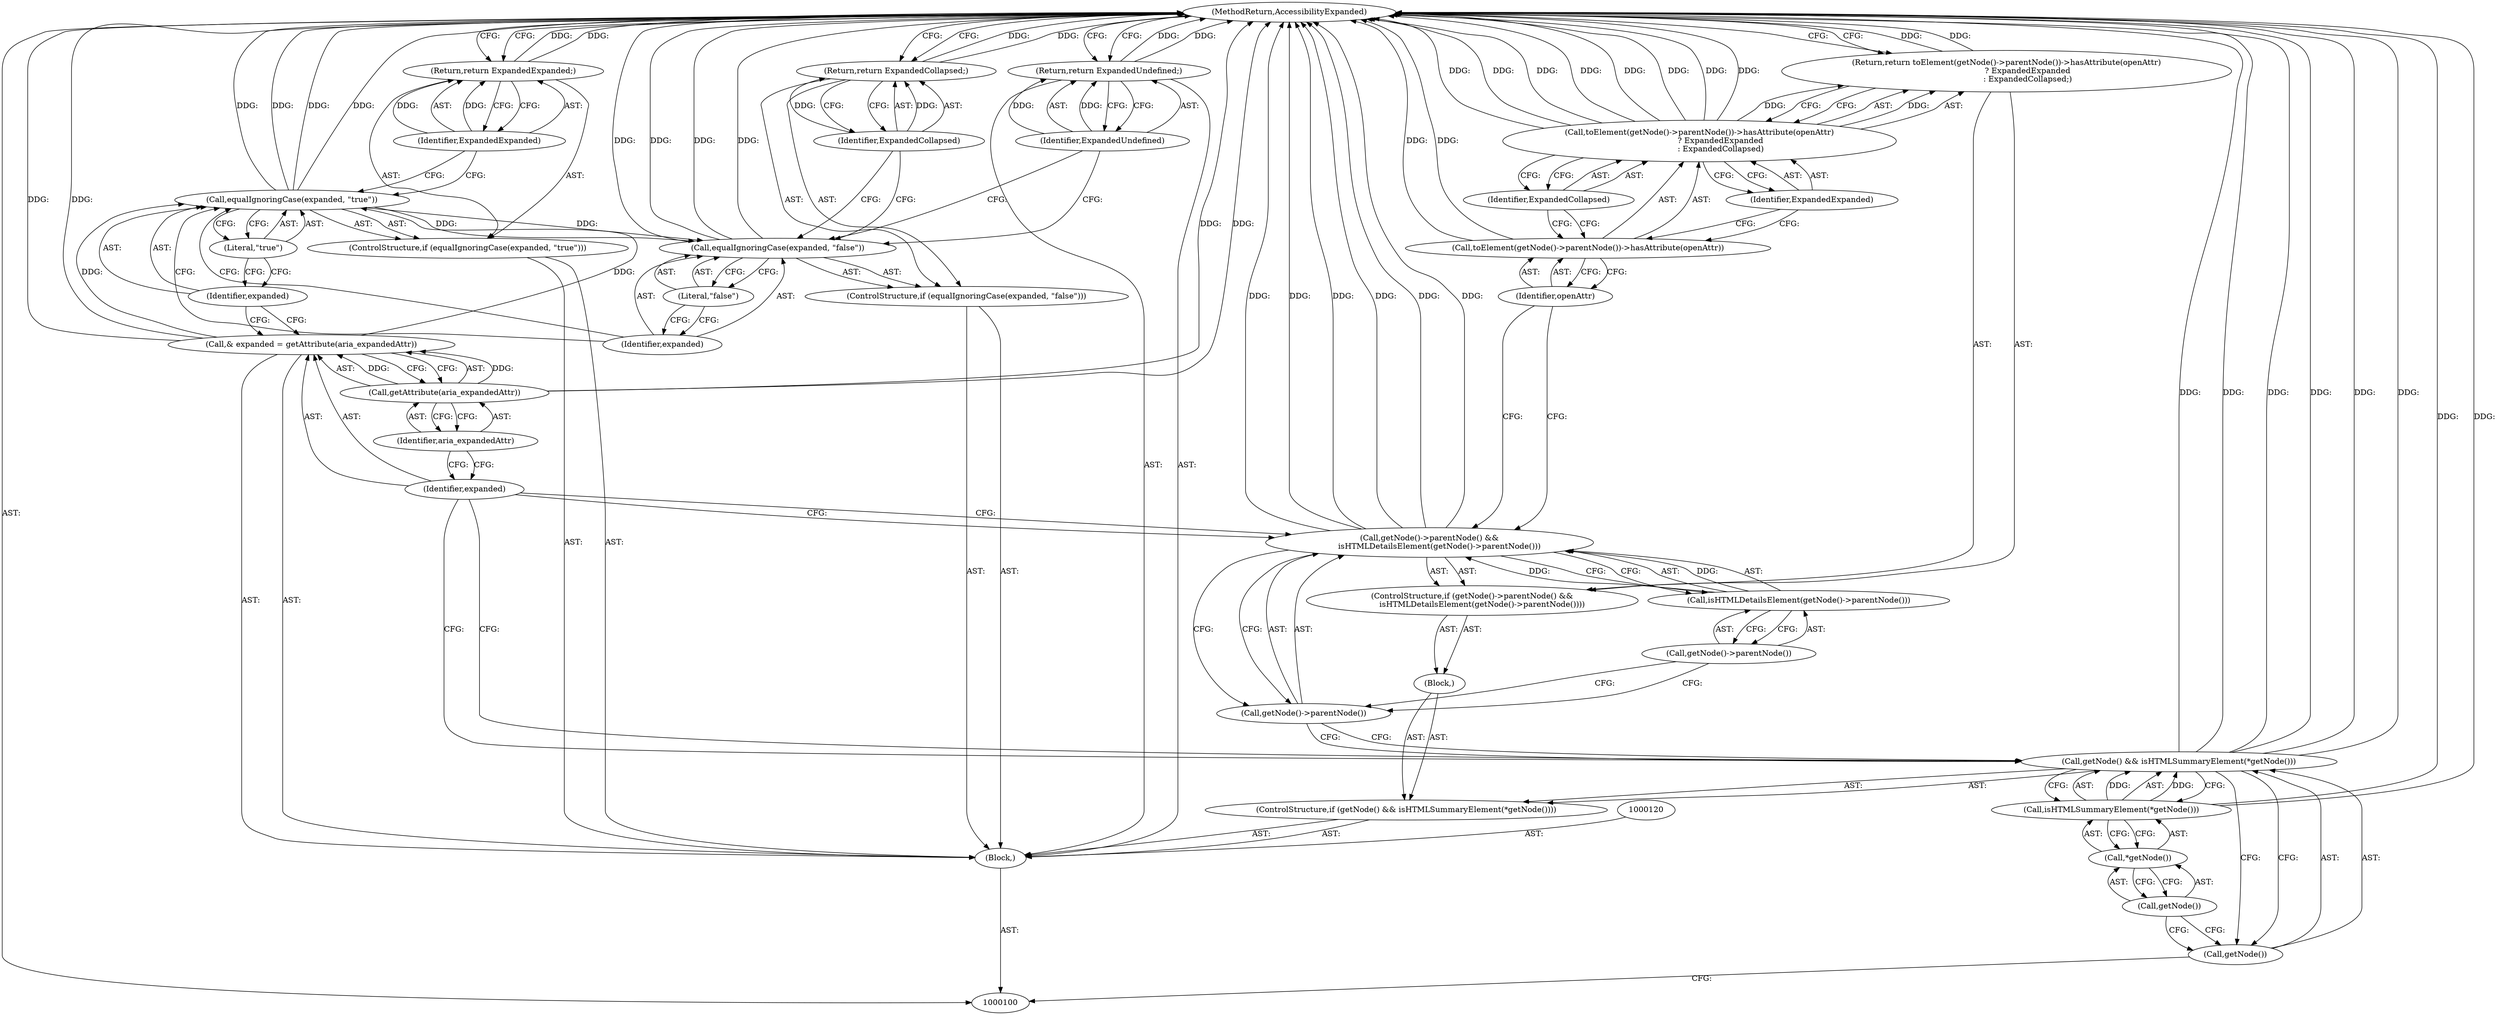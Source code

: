 digraph "1_Chrome_d27468a832d5316884bd02f459cbf493697fd7e1_13" {
"1000139" [label="(MethodReturn,AccessibilityExpanded)"];
"1000101" [label="(Block,)"];
"1000121" [label="(Call,& expanded = getAttribute(aria_expandedAttr))"];
"1000122" [label="(Identifier,expanded)"];
"1000123" [label="(Call,getAttribute(aria_expandedAttr))"];
"1000124" [label="(Identifier,aria_expandedAttr)"];
"1000125" [label="(ControlStructure,if (equalIgnoringCase(expanded, \"true\")))"];
"1000127" [label="(Identifier,expanded)"];
"1000128" [label="(Literal,\"true\")"];
"1000126" [label="(Call,equalIgnoringCase(expanded, \"true\"))"];
"1000130" [label="(Identifier,ExpandedExpanded)"];
"1000129" [label="(Return,return ExpandedExpanded;)"];
"1000131" [label="(ControlStructure,if (equalIgnoringCase(expanded, \"false\")))"];
"1000133" [label="(Identifier,expanded)"];
"1000134" [label="(Literal,\"false\")"];
"1000132" [label="(Call,equalIgnoringCase(expanded, \"false\"))"];
"1000136" [label="(Identifier,ExpandedCollapsed)"];
"1000135" [label="(Return,return ExpandedCollapsed;)"];
"1000138" [label="(Identifier,ExpandedUndefined)"];
"1000137" [label="(Return,return ExpandedUndefined;)"];
"1000105" [label="(Call,isHTMLSummaryElement(*getNode()))"];
"1000102" [label="(ControlStructure,if (getNode() && isHTMLSummaryElement(*getNode())))"];
"1000106" [label="(Call,*getNode())"];
"1000107" [label="(Call,getNode())"];
"1000108" [label="(Block,)"];
"1000103" [label="(Call,getNode() && isHTMLSummaryElement(*getNode()))"];
"1000104" [label="(Call,getNode())"];
"1000109" [label="(ControlStructure,if (getNode()->parentNode() &&\n        isHTMLDetailsElement(getNode()->parentNode())))"];
"1000110" [label="(Call,getNode()->parentNode() &&\n        isHTMLDetailsElement(getNode()->parentNode()))"];
"1000111" [label="(Call,getNode()->parentNode())"];
"1000113" [label="(Call,getNode()->parentNode())"];
"1000112" [label="(Call,isHTMLDetailsElement(getNode()->parentNode()))"];
"1000115" [label="(Call,toElement(getNode()->parentNode())->hasAttribute(openAttr)\n                 ? ExpandedExpanded\n                 : ExpandedCollapsed)"];
"1000116" [label="(Call,toElement(getNode()->parentNode())->hasAttribute(openAttr))"];
"1000114" [label="(Return,return toElement(getNode()->parentNode())->hasAttribute(openAttr)\n                 ? ExpandedExpanded\n                 : ExpandedCollapsed;)"];
"1000117" [label="(Identifier,openAttr)"];
"1000118" [label="(Identifier,ExpandedExpanded)"];
"1000119" [label="(Identifier,ExpandedCollapsed)"];
"1000139" -> "1000100"  [label="AST: "];
"1000139" -> "1000114"  [label="CFG: "];
"1000139" -> "1000129"  [label="CFG: "];
"1000139" -> "1000135"  [label="CFG: "];
"1000139" -> "1000137"  [label="CFG: "];
"1000116" -> "1000139"  [label="DDG: "];
"1000126" -> "1000139"  [label="DDG: "];
"1000126" -> "1000139"  [label="DDG: "];
"1000103" -> "1000139"  [label="DDG: "];
"1000103" -> "1000139"  [label="DDG: "];
"1000103" -> "1000139"  [label="DDG: "];
"1000115" -> "1000139"  [label="DDG: "];
"1000115" -> "1000139"  [label="DDG: "];
"1000115" -> "1000139"  [label="DDG: "];
"1000115" -> "1000139"  [label="DDG: "];
"1000110" -> "1000139"  [label="DDG: "];
"1000110" -> "1000139"  [label="DDG: "];
"1000110" -> "1000139"  [label="DDG: "];
"1000105" -> "1000139"  [label="DDG: "];
"1000123" -> "1000139"  [label="DDG: "];
"1000121" -> "1000139"  [label="DDG: "];
"1000132" -> "1000139"  [label="DDG: "];
"1000132" -> "1000139"  [label="DDG: "];
"1000135" -> "1000139"  [label="DDG: "];
"1000137" -> "1000139"  [label="DDG: "];
"1000129" -> "1000139"  [label="DDG: "];
"1000114" -> "1000139"  [label="DDG: "];
"1000101" -> "1000100"  [label="AST: "];
"1000102" -> "1000101"  [label="AST: "];
"1000120" -> "1000101"  [label="AST: "];
"1000121" -> "1000101"  [label="AST: "];
"1000125" -> "1000101"  [label="AST: "];
"1000131" -> "1000101"  [label="AST: "];
"1000137" -> "1000101"  [label="AST: "];
"1000121" -> "1000101"  [label="AST: "];
"1000121" -> "1000123"  [label="CFG: "];
"1000122" -> "1000121"  [label="AST: "];
"1000123" -> "1000121"  [label="AST: "];
"1000127" -> "1000121"  [label="CFG: "];
"1000121" -> "1000139"  [label="DDG: "];
"1000123" -> "1000121"  [label="DDG: "];
"1000121" -> "1000126"  [label="DDG: "];
"1000122" -> "1000121"  [label="AST: "];
"1000122" -> "1000110"  [label="CFG: "];
"1000122" -> "1000103"  [label="CFG: "];
"1000124" -> "1000122"  [label="CFG: "];
"1000123" -> "1000121"  [label="AST: "];
"1000123" -> "1000124"  [label="CFG: "];
"1000124" -> "1000123"  [label="AST: "];
"1000121" -> "1000123"  [label="CFG: "];
"1000123" -> "1000139"  [label="DDG: "];
"1000123" -> "1000121"  [label="DDG: "];
"1000124" -> "1000123"  [label="AST: "];
"1000124" -> "1000122"  [label="CFG: "];
"1000123" -> "1000124"  [label="CFG: "];
"1000125" -> "1000101"  [label="AST: "];
"1000126" -> "1000125"  [label="AST: "];
"1000129" -> "1000125"  [label="AST: "];
"1000127" -> "1000126"  [label="AST: "];
"1000127" -> "1000121"  [label="CFG: "];
"1000128" -> "1000127"  [label="CFG: "];
"1000128" -> "1000126"  [label="AST: "];
"1000128" -> "1000127"  [label="CFG: "];
"1000126" -> "1000128"  [label="CFG: "];
"1000126" -> "1000125"  [label="AST: "];
"1000126" -> "1000128"  [label="CFG: "];
"1000127" -> "1000126"  [label="AST: "];
"1000128" -> "1000126"  [label="AST: "];
"1000130" -> "1000126"  [label="CFG: "];
"1000133" -> "1000126"  [label="CFG: "];
"1000126" -> "1000139"  [label="DDG: "];
"1000126" -> "1000139"  [label="DDG: "];
"1000121" -> "1000126"  [label="DDG: "];
"1000126" -> "1000132"  [label="DDG: "];
"1000130" -> "1000129"  [label="AST: "];
"1000130" -> "1000126"  [label="CFG: "];
"1000129" -> "1000130"  [label="CFG: "];
"1000130" -> "1000129"  [label="DDG: "];
"1000129" -> "1000125"  [label="AST: "];
"1000129" -> "1000130"  [label="CFG: "];
"1000130" -> "1000129"  [label="AST: "];
"1000139" -> "1000129"  [label="CFG: "];
"1000129" -> "1000139"  [label="DDG: "];
"1000130" -> "1000129"  [label="DDG: "];
"1000131" -> "1000101"  [label="AST: "];
"1000132" -> "1000131"  [label="AST: "];
"1000135" -> "1000131"  [label="AST: "];
"1000133" -> "1000132"  [label="AST: "];
"1000133" -> "1000126"  [label="CFG: "];
"1000134" -> "1000133"  [label="CFG: "];
"1000134" -> "1000132"  [label="AST: "];
"1000134" -> "1000133"  [label="CFG: "];
"1000132" -> "1000134"  [label="CFG: "];
"1000132" -> "1000131"  [label="AST: "];
"1000132" -> "1000134"  [label="CFG: "];
"1000133" -> "1000132"  [label="AST: "];
"1000134" -> "1000132"  [label="AST: "];
"1000136" -> "1000132"  [label="CFG: "];
"1000138" -> "1000132"  [label="CFG: "];
"1000132" -> "1000139"  [label="DDG: "];
"1000132" -> "1000139"  [label="DDG: "];
"1000126" -> "1000132"  [label="DDG: "];
"1000136" -> "1000135"  [label="AST: "];
"1000136" -> "1000132"  [label="CFG: "];
"1000135" -> "1000136"  [label="CFG: "];
"1000136" -> "1000135"  [label="DDG: "];
"1000135" -> "1000131"  [label="AST: "];
"1000135" -> "1000136"  [label="CFG: "];
"1000136" -> "1000135"  [label="AST: "];
"1000139" -> "1000135"  [label="CFG: "];
"1000135" -> "1000139"  [label="DDG: "];
"1000136" -> "1000135"  [label="DDG: "];
"1000138" -> "1000137"  [label="AST: "];
"1000138" -> "1000132"  [label="CFG: "];
"1000137" -> "1000138"  [label="CFG: "];
"1000138" -> "1000137"  [label="DDG: "];
"1000137" -> "1000101"  [label="AST: "];
"1000137" -> "1000138"  [label="CFG: "];
"1000138" -> "1000137"  [label="AST: "];
"1000139" -> "1000137"  [label="CFG: "];
"1000137" -> "1000139"  [label="DDG: "];
"1000138" -> "1000137"  [label="DDG: "];
"1000105" -> "1000103"  [label="AST: "];
"1000105" -> "1000106"  [label="CFG: "];
"1000106" -> "1000105"  [label="AST: "];
"1000103" -> "1000105"  [label="CFG: "];
"1000105" -> "1000139"  [label="DDG: "];
"1000105" -> "1000103"  [label="DDG: "];
"1000102" -> "1000101"  [label="AST: "];
"1000103" -> "1000102"  [label="AST: "];
"1000108" -> "1000102"  [label="AST: "];
"1000106" -> "1000105"  [label="AST: "];
"1000106" -> "1000107"  [label="CFG: "];
"1000107" -> "1000106"  [label="AST: "];
"1000105" -> "1000106"  [label="CFG: "];
"1000107" -> "1000106"  [label="AST: "];
"1000107" -> "1000104"  [label="CFG: "];
"1000106" -> "1000107"  [label="CFG: "];
"1000108" -> "1000102"  [label="AST: "];
"1000109" -> "1000108"  [label="AST: "];
"1000103" -> "1000102"  [label="AST: "];
"1000103" -> "1000104"  [label="CFG: "];
"1000103" -> "1000105"  [label="CFG: "];
"1000104" -> "1000103"  [label="AST: "];
"1000105" -> "1000103"  [label="AST: "];
"1000111" -> "1000103"  [label="CFG: "];
"1000122" -> "1000103"  [label="CFG: "];
"1000103" -> "1000139"  [label="DDG: "];
"1000103" -> "1000139"  [label="DDG: "];
"1000103" -> "1000139"  [label="DDG: "];
"1000105" -> "1000103"  [label="DDG: "];
"1000104" -> "1000103"  [label="AST: "];
"1000104" -> "1000100"  [label="CFG: "];
"1000107" -> "1000104"  [label="CFG: "];
"1000103" -> "1000104"  [label="CFG: "];
"1000109" -> "1000108"  [label="AST: "];
"1000110" -> "1000109"  [label="AST: "];
"1000114" -> "1000109"  [label="AST: "];
"1000110" -> "1000109"  [label="AST: "];
"1000110" -> "1000111"  [label="CFG: "];
"1000110" -> "1000112"  [label="CFG: "];
"1000111" -> "1000110"  [label="AST: "];
"1000112" -> "1000110"  [label="AST: "];
"1000117" -> "1000110"  [label="CFG: "];
"1000122" -> "1000110"  [label="CFG: "];
"1000110" -> "1000139"  [label="DDG: "];
"1000110" -> "1000139"  [label="DDG: "];
"1000110" -> "1000139"  [label="DDG: "];
"1000112" -> "1000110"  [label="DDG: "];
"1000111" -> "1000110"  [label="AST: "];
"1000111" -> "1000103"  [label="CFG: "];
"1000113" -> "1000111"  [label="CFG: "];
"1000110" -> "1000111"  [label="CFG: "];
"1000113" -> "1000112"  [label="AST: "];
"1000113" -> "1000111"  [label="CFG: "];
"1000112" -> "1000113"  [label="CFG: "];
"1000112" -> "1000110"  [label="AST: "];
"1000112" -> "1000113"  [label="CFG: "];
"1000113" -> "1000112"  [label="AST: "];
"1000110" -> "1000112"  [label="CFG: "];
"1000112" -> "1000110"  [label="DDG: "];
"1000115" -> "1000114"  [label="AST: "];
"1000115" -> "1000118"  [label="CFG: "];
"1000115" -> "1000119"  [label="CFG: "];
"1000116" -> "1000115"  [label="AST: "];
"1000118" -> "1000115"  [label="AST: "];
"1000119" -> "1000115"  [label="AST: "];
"1000114" -> "1000115"  [label="CFG: "];
"1000115" -> "1000139"  [label="DDG: "];
"1000115" -> "1000139"  [label="DDG: "];
"1000115" -> "1000139"  [label="DDG: "];
"1000115" -> "1000139"  [label="DDG: "];
"1000115" -> "1000114"  [label="DDG: "];
"1000116" -> "1000115"  [label="AST: "];
"1000116" -> "1000117"  [label="CFG: "];
"1000117" -> "1000116"  [label="AST: "];
"1000118" -> "1000116"  [label="CFG: "];
"1000119" -> "1000116"  [label="CFG: "];
"1000116" -> "1000139"  [label="DDG: "];
"1000114" -> "1000109"  [label="AST: "];
"1000114" -> "1000115"  [label="CFG: "];
"1000115" -> "1000114"  [label="AST: "];
"1000139" -> "1000114"  [label="CFG: "];
"1000114" -> "1000139"  [label="DDG: "];
"1000115" -> "1000114"  [label="DDG: "];
"1000117" -> "1000116"  [label="AST: "];
"1000117" -> "1000110"  [label="CFG: "];
"1000116" -> "1000117"  [label="CFG: "];
"1000118" -> "1000115"  [label="AST: "];
"1000118" -> "1000116"  [label="CFG: "];
"1000115" -> "1000118"  [label="CFG: "];
"1000119" -> "1000115"  [label="AST: "];
"1000119" -> "1000116"  [label="CFG: "];
"1000115" -> "1000119"  [label="CFG: "];
}

